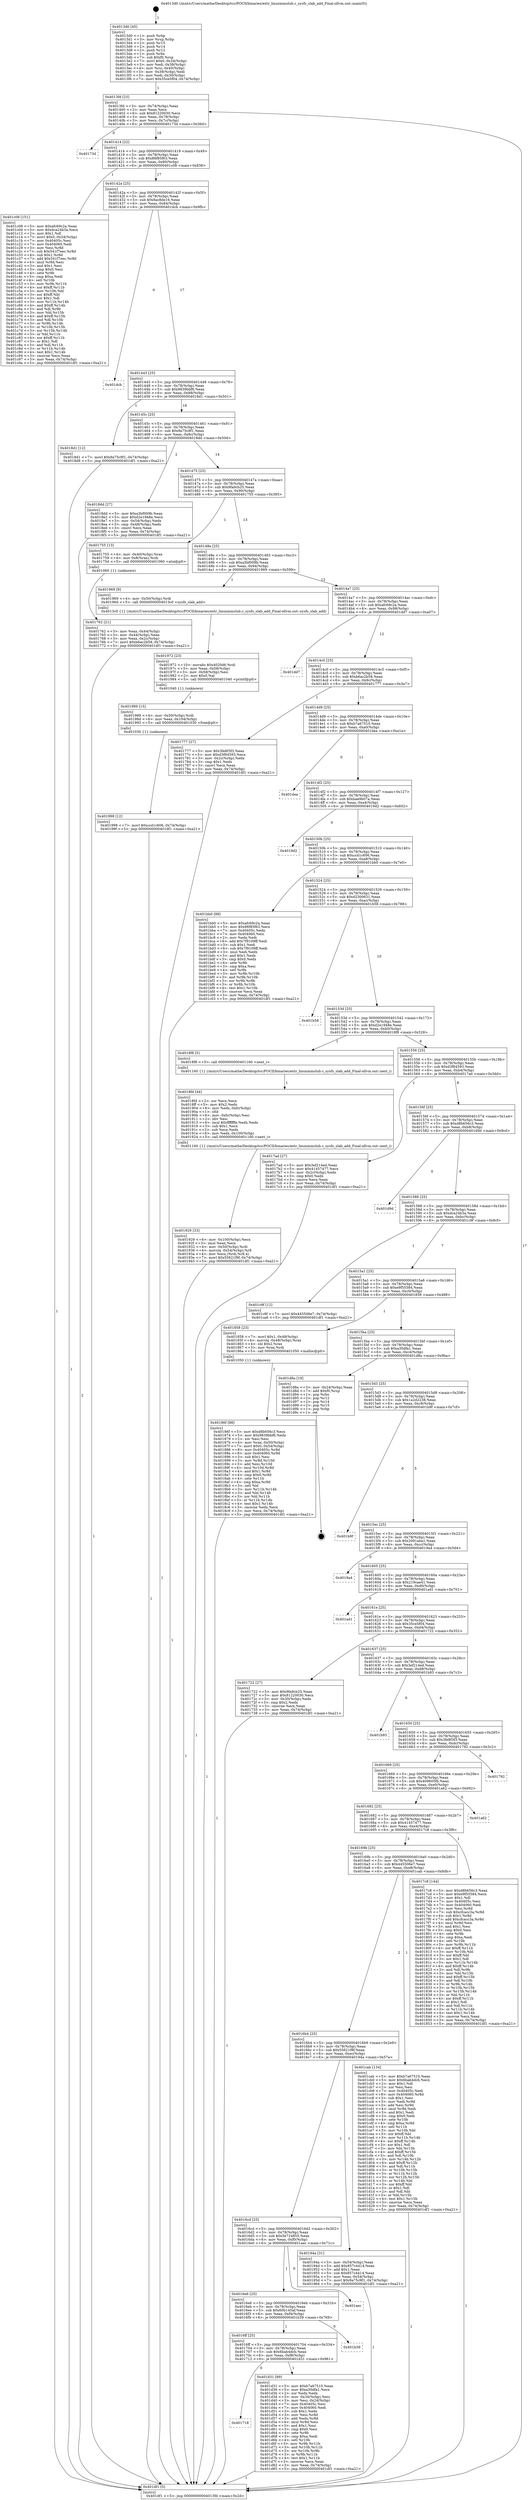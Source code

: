 digraph "0x4013d0" {
  label = "0x4013d0 (/mnt/c/Users/mathe/Desktop/tcc/POCII/binaries/extr_linuxmmslub.c_sysfs_slab_add_Final-ollvm.out::main(0))"
  labelloc = "t"
  node[shape=record]

  Entry [label="",width=0.3,height=0.3,shape=circle,fillcolor=black,style=filled]
  "0x4013fd" [label="{
     0x4013fd [23]\l
     | [instrs]\l
     &nbsp;&nbsp;0x4013fd \<+3\>: mov -0x74(%rbp),%eax\l
     &nbsp;&nbsp;0x401400 \<+2\>: mov %eax,%ecx\l
     &nbsp;&nbsp;0x401402 \<+6\>: sub $0x81220030,%ecx\l
     &nbsp;&nbsp;0x401408 \<+3\>: mov %eax,-0x78(%rbp)\l
     &nbsp;&nbsp;0x40140b \<+3\>: mov %ecx,-0x7c(%rbp)\l
     &nbsp;&nbsp;0x40140e \<+6\>: je 000000000040173d \<main+0x36d\>\l
  }"]
  "0x40173d" [label="{
     0x40173d\l
  }", style=dashed]
  "0x401414" [label="{
     0x401414 [22]\l
     | [instrs]\l
     &nbsp;&nbsp;0x401414 \<+5\>: jmp 0000000000401419 \<main+0x49\>\l
     &nbsp;&nbsp;0x401419 \<+3\>: mov -0x78(%rbp),%eax\l
     &nbsp;&nbsp;0x40141c \<+5\>: sub $0x86f85f63,%eax\l
     &nbsp;&nbsp;0x401421 \<+3\>: mov %eax,-0x80(%rbp)\l
     &nbsp;&nbsp;0x401424 \<+6\>: je 0000000000401c08 \<main+0x838\>\l
  }"]
  Exit [label="",width=0.3,height=0.3,shape=circle,fillcolor=black,style=filled,peripheries=2]
  "0x401c08" [label="{
     0x401c08 [151]\l
     | [instrs]\l
     &nbsp;&nbsp;0x401c08 \<+5\>: mov $0xafc69c2a,%eax\l
     &nbsp;&nbsp;0x401c0d \<+5\>: mov $0xdca24b3a,%ecx\l
     &nbsp;&nbsp;0x401c12 \<+2\>: mov $0x1,%dl\l
     &nbsp;&nbsp;0x401c14 \<+7\>: movl $0x0,-0x34(%rbp)\l
     &nbsp;&nbsp;0x401c1b \<+7\>: mov 0x40405c,%esi\l
     &nbsp;&nbsp;0x401c22 \<+7\>: mov 0x404060,%edi\l
     &nbsp;&nbsp;0x401c29 \<+3\>: mov %esi,%r8d\l
     &nbsp;&nbsp;0x401c2c \<+7\>: sub $0x541f7eec,%r8d\l
     &nbsp;&nbsp;0x401c33 \<+4\>: sub $0x1,%r8d\l
     &nbsp;&nbsp;0x401c37 \<+7\>: add $0x541f7eec,%r8d\l
     &nbsp;&nbsp;0x401c3e \<+4\>: imul %r8d,%esi\l
     &nbsp;&nbsp;0x401c42 \<+3\>: and $0x1,%esi\l
     &nbsp;&nbsp;0x401c45 \<+3\>: cmp $0x0,%esi\l
     &nbsp;&nbsp;0x401c48 \<+4\>: sete %r9b\l
     &nbsp;&nbsp;0x401c4c \<+3\>: cmp $0xa,%edi\l
     &nbsp;&nbsp;0x401c4f \<+4\>: setl %r10b\l
     &nbsp;&nbsp;0x401c53 \<+3\>: mov %r9b,%r11b\l
     &nbsp;&nbsp;0x401c56 \<+4\>: xor $0xff,%r11b\l
     &nbsp;&nbsp;0x401c5a \<+3\>: mov %r10b,%bl\l
     &nbsp;&nbsp;0x401c5d \<+3\>: xor $0xff,%bl\l
     &nbsp;&nbsp;0x401c60 \<+3\>: xor $0x1,%dl\l
     &nbsp;&nbsp;0x401c63 \<+3\>: mov %r11b,%r14b\l
     &nbsp;&nbsp;0x401c66 \<+4\>: and $0xff,%r14b\l
     &nbsp;&nbsp;0x401c6a \<+3\>: and %dl,%r9b\l
     &nbsp;&nbsp;0x401c6d \<+3\>: mov %bl,%r15b\l
     &nbsp;&nbsp;0x401c70 \<+4\>: and $0xff,%r15b\l
     &nbsp;&nbsp;0x401c74 \<+3\>: and %dl,%r10b\l
     &nbsp;&nbsp;0x401c77 \<+3\>: or %r9b,%r14b\l
     &nbsp;&nbsp;0x401c7a \<+3\>: or %r10b,%r15b\l
     &nbsp;&nbsp;0x401c7d \<+3\>: xor %r15b,%r14b\l
     &nbsp;&nbsp;0x401c80 \<+3\>: or %bl,%r11b\l
     &nbsp;&nbsp;0x401c83 \<+4\>: xor $0xff,%r11b\l
     &nbsp;&nbsp;0x401c87 \<+3\>: or $0x1,%dl\l
     &nbsp;&nbsp;0x401c8a \<+3\>: and %dl,%r11b\l
     &nbsp;&nbsp;0x401c8d \<+3\>: or %r11b,%r14b\l
     &nbsp;&nbsp;0x401c90 \<+4\>: test $0x1,%r14b\l
     &nbsp;&nbsp;0x401c94 \<+3\>: cmovne %ecx,%eax\l
     &nbsp;&nbsp;0x401c97 \<+3\>: mov %eax,-0x74(%rbp)\l
     &nbsp;&nbsp;0x401c9a \<+5\>: jmp 0000000000401df1 \<main+0xa21\>\l
  }"]
  "0x40142a" [label="{
     0x40142a [25]\l
     | [instrs]\l
     &nbsp;&nbsp;0x40142a \<+5\>: jmp 000000000040142f \<main+0x5f\>\l
     &nbsp;&nbsp;0x40142f \<+3\>: mov -0x78(%rbp),%eax\l
     &nbsp;&nbsp;0x401432 \<+5\>: sub $0x8ac8de16,%eax\l
     &nbsp;&nbsp;0x401437 \<+6\>: mov %eax,-0x84(%rbp)\l
     &nbsp;&nbsp;0x40143d \<+6\>: je 0000000000401dcb \<main+0x9fb\>\l
  }"]
  "0x401718" [label="{
     0x401718\l
  }", style=dashed]
  "0x401dcb" [label="{
     0x401dcb\l
  }", style=dashed]
  "0x401443" [label="{
     0x401443 [25]\l
     | [instrs]\l
     &nbsp;&nbsp;0x401443 \<+5\>: jmp 0000000000401448 \<main+0x78\>\l
     &nbsp;&nbsp;0x401448 \<+3\>: mov -0x78(%rbp),%eax\l
     &nbsp;&nbsp;0x40144b \<+5\>: sub $0x9839bbf6,%eax\l
     &nbsp;&nbsp;0x401450 \<+6\>: mov %eax,-0x88(%rbp)\l
     &nbsp;&nbsp;0x401456 \<+6\>: je 00000000004018d1 \<main+0x501\>\l
  }"]
  "0x401d31" [label="{
     0x401d31 [89]\l
     | [instrs]\l
     &nbsp;&nbsp;0x401d31 \<+5\>: mov $0xb7a67510,%eax\l
     &nbsp;&nbsp;0x401d36 \<+5\>: mov $0xa30dfa1,%ecx\l
     &nbsp;&nbsp;0x401d3b \<+2\>: xor %edx,%edx\l
     &nbsp;&nbsp;0x401d3d \<+3\>: mov -0x34(%rbp),%esi\l
     &nbsp;&nbsp;0x401d40 \<+3\>: mov %esi,-0x24(%rbp)\l
     &nbsp;&nbsp;0x401d43 \<+7\>: mov 0x40405c,%esi\l
     &nbsp;&nbsp;0x401d4a \<+7\>: mov 0x404060,%edi\l
     &nbsp;&nbsp;0x401d51 \<+3\>: sub $0x1,%edx\l
     &nbsp;&nbsp;0x401d54 \<+3\>: mov %esi,%r8d\l
     &nbsp;&nbsp;0x401d57 \<+3\>: add %edx,%r8d\l
     &nbsp;&nbsp;0x401d5a \<+4\>: imul %r8d,%esi\l
     &nbsp;&nbsp;0x401d5e \<+3\>: and $0x1,%esi\l
     &nbsp;&nbsp;0x401d61 \<+3\>: cmp $0x0,%esi\l
     &nbsp;&nbsp;0x401d64 \<+4\>: sete %r9b\l
     &nbsp;&nbsp;0x401d68 \<+3\>: cmp $0xa,%edi\l
     &nbsp;&nbsp;0x401d6b \<+4\>: setl %r10b\l
     &nbsp;&nbsp;0x401d6f \<+3\>: mov %r9b,%r11b\l
     &nbsp;&nbsp;0x401d72 \<+3\>: and %r10b,%r11b\l
     &nbsp;&nbsp;0x401d75 \<+3\>: xor %r10b,%r9b\l
     &nbsp;&nbsp;0x401d78 \<+3\>: or %r9b,%r11b\l
     &nbsp;&nbsp;0x401d7b \<+4\>: test $0x1,%r11b\l
     &nbsp;&nbsp;0x401d7f \<+3\>: cmovne %ecx,%eax\l
     &nbsp;&nbsp;0x401d82 \<+3\>: mov %eax,-0x74(%rbp)\l
     &nbsp;&nbsp;0x401d85 \<+5\>: jmp 0000000000401df1 \<main+0xa21\>\l
  }"]
  "0x4018d1" [label="{
     0x4018d1 [12]\l
     | [instrs]\l
     &nbsp;&nbsp;0x4018d1 \<+7\>: movl $0x9a75c9f1,-0x74(%rbp)\l
     &nbsp;&nbsp;0x4018d8 \<+5\>: jmp 0000000000401df1 \<main+0xa21\>\l
  }"]
  "0x40145c" [label="{
     0x40145c [25]\l
     | [instrs]\l
     &nbsp;&nbsp;0x40145c \<+5\>: jmp 0000000000401461 \<main+0x91\>\l
     &nbsp;&nbsp;0x401461 \<+3\>: mov -0x78(%rbp),%eax\l
     &nbsp;&nbsp;0x401464 \<+5\>: sub $0x9a75c9f1,%eax\l
     &nbsp;&nbsp;0x401469 \<+6\>: mov %eax,-0x8c(%rbp)\l
     &nbsp;&nbsp;0x40146f \<+6\>: je 00000000004018dd \<main+0x50d\>\l
  }"]
  "0x4016ff" [label="{
     0x4016ff [25]\l
     | [instrs]\l
     &nbsp;&nbsp;0x4016ff \<+5\>: jmp 0000000000401704 \<main+0x334\>\l
     &nbsp;&nbsp;0x401704 \<+3\>: mov -0x78(%rbp),%eax\l
     &nbsp;&nbsp;0x401707 \<+5\>: sub $0x6bab4dcb,%eax\l
     &nbsp;&nbsp;0x40170c \<+6\>: mov %eax,-0xf8(%rbp)\l
     &nbsp;&nbsp;0x401712 \<+6\>: je 0000000000401d31 \<main+0x961\>\l
  }"]
  "0x4018dd" [label="{
     0x4018dd [27]\l
     | [instrs]\l
     &nbsp;&nbsp;0x4018dd \<+5\>: mov $0xa3bf009b,%eax\l
     &nbsp;&nbsp;0x4018e2 \<+5\>: mov $0xd2e1948e,%ecx\l
     &nbsp;&nbsp;0x4018e7 \<+3\>: mov -0x54(%rbp),%edx\l
     &nbsp;&nbsp;0x4018ea \<+3\>: cmp -0x48(%rbp),%edx\l
     &nbsp;&nbsp;0x4018ed \<+3\>: cmovl %ecx,%eax\l
     &nbsp;&nbsp;0x4018f0 \<+3\>: mov %eax,-0x74(%rbp)\l
     &nbsp;&nbsp;0x4018f3 \<+5\>: jmp 0000000000401df1 \<main+0xa21\>\l
  }"]
  "0x401475" [label="{
     0x401475 [25]\l
     | [instrs]\l
     &nbsp;&nbsp;0x401475 \<+5\>: jmp 000000000040147a \<main+0xaa\>\l
     &nbsp;&nbsp;0x40147a \<+3\>: mov -0x78(%rbp),%eax\l
     &nbsp;&nbsp;0x40147d \<+5\>: sub $0x9fa9cb25,%eax\l
     &nbsp;&nbsp;0x401482 \<+6\>: mov %eax,-0x90(%rbp)\l
     &nbsp;&nbsp;0x401488 \<+6\>: je 0000000000401755 \<main+0x385\>\l
  }"]
  "0x401b39" [label="{
     0x401b39\l
  }", style=dashed]
  "0x401755" [label="{
     0x401755 [13]\l
     | [instrs]\l
     &nbsp;&nbsp;0x401755 \<+4\>: mov -0x40(%rbp),%rax\l
     &nbsp;&nbsp;0x401759 \<+4\>: mov 0x8(%rax),%rdi\l
     &nbsp;&nbsp;0x40175d \<+5\>: call 0000000000401060 \<atoi@plt\>\l
     | [calls]\l
     &nbsp;&nbsp;0x401060 \{1\} (unknown)\l
  }"]
  "0x40148e" [label="{
     0x40148e [25]\l
     | [instrs]\l
     &nbsp;&nbsp;0x40148e \<+5\>: jmp 0000000000401493 \<main+0xc3\>\l
     &nbsp;&nbsp;0x401493 \<+3\>: mov -0x78(%rbp),%eax\l
     &nbsp;&nbsp;0x401496 \<+5\>: sub $0xa3bf009b,%eax\l
     &nbsp;&nbsp;0x40149b \<+6\>: mov %eax,-0x94(%rbp)\l
     &nbsp;&nbsp;0x4014a1 \<+6\>: je 0000000000401969 \<main+0x599\>\l
  }"]
  "0x4016e6" [label="{
     0x4016e6 [25]\l
     | [instrs]\l
     &nbsp;&nbsp;0x4016e6 \<+5\>: jmp 00000000004016eb \<main+0x31b\>\l
     &nbsp;&nbsp;0x4016eb \<+3\>: mov -0x78(%rbp),%eax\l
     &nbsp;&nbsp;0x4016ee \<+5\>: sub $0x60b145af,%eax\l
     &nbsp;&nbsp;0x4016f3 \<+6\>: mov %eax,-0xf4(%rbp)\l
     &nbsp;&nbsp;0x4016f9 \<+6\>: je 0000000000401b39 \<main+0x769\>\l
  }"]
  "0x401969" [label="{
     0x401969 [9]\l
     | [instrs]\l
     &nbsp;&nbsp;0x401969 \<+4\>: mov -0x50(%rbp),%rdi\l
     &nbsp;&nbsp;0x40196d \<+5\>: call 00000000004013c0 \<sysfs_slab_add\>\l
     | [calls]\l
     &nbsp;&nbsp;0x4013c0 \{1\} (/mnt/c/Users/mathe/Desktop/tcc/POCII/binaries/extr_linuxmmslub.c_sysfs_slab_add_Final-ollvm.out::sysfs_slab_add)\l
  }"]
  "0x4014a7" [label="{
     0x4014a7 [25]\l
     | [instrs]\l
     &nbsp;&nbsp;0x4014a7 \<+5\>: jmp 00000000004014ac \<main+0xdc\>\l
     &nbsp;&nbsp;0x4014ac \<+3\>: mov -0x78(%rbp),%eax\l
     &nbsp;&nbsp;0x4014af \<+5\>: sub $0xafc69c2a,%eax\l
     &nbsp;&nbsp;0x4014b4 \<+6\>: mov %eax,-0x98(%rbp)\l
     &nbsp;&nbsp;0x4014ba \<+6\>: je 0000000000401dd7 \<main+0xa07\>\l
  }"]
  "0x401aec" [label="{
     0x401aec\l
  }", style=dashed]
  "0x401dd7" [label="{
     0x401dd7\l
  }", style=dashed]
  "0x4014c0" [label="{
     0x4014c0 [25]\l
     | [instrs]\l
     &nbsp;&nbsp;0x4014c0 \<+5\>: jmp 00000000004014c5 \<main+0xf5\>\l
     &nbsp;&nbsp;0x4014c5 \<+3\>: mov -0x78(%rbp),%eax\l
     &nbsp;&nbsp;0x4014c8 \<+5\>: sub $0xb6ac2b58,%eax\l
     &nbsp;&nbsp;0x4014cd \<+6\>: mov %eax,-0x9c(%rbp)\l
     &nbsp;&nbsp;0x4014d3 \<+6\>: je 0000000000401777 \<main+0x3a7\>\l
  }"]
  "0x401998" [label="{
     0x401998 [12]\l
     | [instrs]\l
     &nbsp;&nbsp;0x401998 \<+7\>: movl $0xccd1c606,-0x74(%rbp)\l
     &nbsp;&nbsp;0x40199f \<+5\>: jmp 0000000000401df1 \<main+0xa21\>\l
  }"]
  "0x401777" [label="{
     0x401777 [27]\l
     | [instrs]\l
     &nbsp;&nbsp;0x401777 \<+5\>: mov $0x3fe8f3f3,%eax\l
     &nbsp;&nbsp;0x40177c \<+5\>: mov $0xd3f84593,%ecx\l
     &nbsp;&nbsp;0x401781 \<+3\>: mov -0x2c(%rbp),%edx\l
     &nbsp;&nbsp;0x401784 \<+3\>: cmp $0x1,%edx\l
     &nbsp;&nbsp;0x401787 \<+3\>: cmovl %ecx,%eax\l
     &nbsp;&nbsp;0x40178a \<+3\>: mov %eax,-0x74(%rbp)\l
     &nbsp;&nbsp;0x40178d \<+5\>: jmp 0000000000401df1 \<main+0xa21\>\l
  }"]
  "0x4014d9" [label="{
     0x4014d9 [25]\l
     | [instrs]\l
     &nbsp;&nbsp;0x4014d9 \<+5\>: jmp 00000000004014de \<main+0x10e\>\l
     &nbsp;&nbsp;0x4014de \<+3\>: mov -0x78(%rbp),%eax\l
     &nbsp;&nbsp;0x4014e1 \<+5\>: sub $0xb7a67510,%eax\l
     &nbsp;&nbsp;0x4014e6 \<+6\>: mov %eax,-0xa0(%rbp)\l
     &nbsp;&nbsp;0x4014ec \<+6\>: je 0000000000401dea \<main+0xa1a\>\l
  }"]
  "0x401989" [label="{
     0x401989 [15]\l
     | [instrs]\l
     &nbsp;&nbsp;0x401989 \<+4\>: mov -0x50(%rbp),%rdi\l
     &nbsp;&nbsp;0x40198d \<+6\>: mov %eax,-0x104(%rbp)\l
     &nbsp;&nbsp;0x401993 \<+5\>: call 0000000000401030 \<free@plt\>\l
     | [calls]\l
     &nbsp;&nbsp;0x401030 \{1\} (unknown)\l
  }"]
  "0x401dea" [label="{
     0x401dea\l
  }", style=dashed]
  "0x4014f2" [label="{
     0x4014f2 [25]\l
     | [instrs]\l
     &nbsp;&nbsp;0x4014f2 \<+5\>: jmp 00000000004014f7 \<main+0x127\>\l
     &nbsp;&nbsp;0x4014f7 \<+3\>: mov -0x78(%rbp),%eax\l
     &nbsp;&nbsp;0x4014fa \<+5\>: sub $0xbae9b07a,%eax\l
     &nbsp;&nbsp;0x4014ff \<+6\>: mov %eax,-0xa4(%rbp)\l
     &nbsp;&nbsp;0x401505 \<+6\>: je 00000000004019d2 \<main+0x602\>\l
  }"]
  "0x401972" [label="{
     0x401972 [23]\l
     | [instrs]\l
     &nbsp;&nbsp;0x401972 \<+10\>: movabs $0x4020d6,%rdi\l
     &nbsp;&nbsp;0x40197c \<+3\>: mov %eax,-0x58(%rbp)\l
     &nbsp;&nbsp;0x40197f \<+3\>: mov -0x58(%rbp),%esi\l
     &nbsp;&nbsp;0x401982 \<+2\>: mov $0x0,%al\l
     &nbsp;&nbsp;0x401984 \<+5\>: call 0000000000401040 \<printf@plt\>\l
     | [calls]\l
     &nbsp;&nbsp;0x401040 \{1\} (unknown)\l
  }"]
  "0x4019d2" [label="{
     0x4019d2\l
  }", style=dashed]
  "0x40150b" [label="{
     0x40150b [25]\l
     | [instrs]\l
     &nbsp;&nbsp;0x40150b \<+5\>: jmp 0000000000401510 \<main+0x140\>\l
     &nbsp;&nbsp;0x401510 \<+3\>: mov -0x78(%rbp),%eax\l
     &nbsp;&nbsp;0x401513 \<+5\>: sub $0xccd1c606,%eax\l
     &nbsp;&nbsp;0x401518 \<+6\>: mov %eax,-0xa8(%rbp)\l
     &nbsp;&nbsp;0x40151e \<+6\>: je 0000000000401bb0 \<main+0x7e0\>\l
  }"]
  "0x4016cd" [label="{
     0x4016cd [25]\l
     | [instrs]\l
     &nbsp;&nbsp;0x4016cd \<+5\>: jmp 00000000004016d2 \<main+0x302\>\l
     &nbsp;&nbsp;0x4016d2 \<+3\>: mov -0x78(%rbp),%eax\l
     &nbsp;&nbsp;0x4016d5 \<+5\>: sub $0x5e724855,%eax\l
     &nbsp;&nbsp;0x4016da \<+6\>: mov %eax,-0xf0(%rbp)\l
     &nbsp;&nbsp;0x4016e0 \<+6\>: je 0000000000401aec \<main+0x71c\>\l
  }"]
  "0x401bb0" [label="{
     0x401bb0 [88]\l
     | [instrs]\l
     &nbsp;&nbsp;0x401bb0 \<+5\>: mov $0xafc69c2a,%eax\l
     &nbsp;&nbsp;0x401bb5 \<+5\>: mov $0x86f85f63,%ecx\l
     &nbsp;&nbsp;0x401bba \<+7\>: mov 0x40405c,%edx\l
     &nbsp;&nbsp;0x401bc1 \<+7\>: mov 0x404060,%esi\l
     &nbsp;&nbsp;0x401bc8 \<+2\>: mov %edx,%edi\l
     &nbsp;&nbsp;0x401bca \<+6\>: add $0x7f9109ff,%edi\l
     &nbsp;&nbsp;0x401bd0 \<+3\>: sub $0x1,%edi\l
     &nbsp;&nbsp;0x401bd3 \<+6\>: sub $0x7f9109ff,%edi\l
     &nbsp;&nbsp;0x401bd9 \<+3\>: imul %edi,%edx\l
     &nbsp;&nbsp;0x401bdc \<+3\>: and $0x1,%edx\l
     &nbsp;&nbsp;0x401bdf \<+3\>: cmp $0x0,%edx\l
     &nbsp;&nbsp;0x401be2 \<+4\>: sete %r8b\l
     &nbsp;&nbsp;0x401be6 \<+3\>: cmp $0xa,%esi\l
     &nbsp;&nbsp;0x401be9 \<+4\>: setl %r9b\l
     &nbsp;&nbsp;0x401bed \<+3\>: mov %r8b,%r10b\l
     &nbsp;&nbsp;0x401bf0 \<+3\>: and %r9b,%r10b\l
     &nbsp;&nbsp;0x401bf3 \<+3\>: xor %r9b,%r8b\l
     &nbsp;&nbsp;0x401bf6 \<+3\>: or %r8b,%r10b\l
     &nbsp;&nbsp;0x401bf9 \<+4\>: test $0x1,%r10b\l
     &nbsp;&nbsp;0x401bfd \<+3\>: cmovne %ecx,%eax\l
     &nbsp;&nbsp;0x401c00 \<+3\>: mov %eax,-0x74(%rbp)\l
     &nbsp;&nbsp;0x401c03 \<+5\>: jmp 0000000000401df1 \<main+0xa21\>\l
  }"]
  "0x401524" [label="{
     0x401524 [25]\l
     | [instrs]\l
     &nbsp;&nbsp;0x401524 \<+5\>: jmp 0000000000401529 \<main+0x159\>\l
     &nbsp;&nbsp;0x401529 \<+3\>: mov -0x78(%rbp),%eax\l
     &nbsp;&nbsp;0x40152c \<+5\>: sub $0xd2300631,%eax\l
     &nbsp;&nbsp;0x401531 \<+6\>: mov %eax,-0xac(%rbp)\l
     &nbsp;&nbsp;0x401537 \<+6\>: je 0000000000401b58 \<main+0x788\>\l
  }"]
  "0x40194a" [label="{
     0x40194a [31]\l
     | [instrs]\l
     &nbsp;&nbsp;0x40194a \<+3\>: mov -0x54(%rbp),%eax\l
     &nbsp;&nbsp;0x40194d \<+5\>: add $0x857c4414,%eax\l
     &nbsp;&nbsp;0x401952 \<+3\>: add $0x1,%eax\l
     &nbsp;&nbsp;0x401955 \<+5\>: sub $0x857c4414,%eax\l
     &nbsp;&nbsp;0x40195a \<+3\>: mov %eax,-0x54(%rbp)\l
     &nbsp;&nbsp;0x40195d \<+7\>: movl $0x9a75c9f1,-0x74(%rbp)\l
     &nbsp;&nbsp;0x401964 \<+5\>: jmp 0000000000401df1 \<main+0xa21\>\l
  }"]
  "0x401b58" [label="{
     0x401b58\l
  }", style=dashed]
  "0x40153d" [label="{
     0x40153d [25]\l
     | [instrs]\l
     &nbsp;&nbsp;0x40153d \<+5\>: jmp 0000000000401542 \<main+0x172\>\l
     &nbsp;&nbsp;0x401542 \<+3\>: mov -0x78(%rbp),%eax\l
     &nbsp;&nbsp;0x401545 \<+5\>: sub $0xd2e1948e,%eax\l
     &nbsp;&nbsp;0x40154a \<+6\>: mov %eax,-0xb0(%rbp)\l
     &nbsp;&nbsp;0x401550 \<+6\>: je 00000000004018f8 \<main+0x528\>\l
  }"]
  "0x4016b4" [label="{
     0x4016b4 [25]\l
     | [instrs]\l
     &nbsp;&nbsp;0x4016b4 \<+5\>: jmp 00000000004016b9 \<main+0x2e9\>\l
     &nbsp;&nbsp;0x4016b9 \<+3\>: mov -0x78(%rbp),%eax\l
     &nbsp;&nbsp;0x4016bc \<+5\>: sub $0x55621f9f,%eax\l
     &nbsp;&nbsp;0x4016c1 \<+6\>: mov %eax,-0xec(%rbp)\l
     &nbsp;&nbsp;0x4016c7 \<+6\>: je 000000000040194a \<main+0x57a\>\l
  }"]
  "0x4018f8" [label="{
     0x4018f8 [5]\l
     | [instrs]\l
     &nbsp;&nbsp;0x4018f8 \<+5\>: call 0000000000401160 \<next_i\>\l
     | [calls]\l
     &nbsp;&nbsp;0x401160 \{1\} (/mnt/c/Users/mathe/Desktop/tcc/POCII/binaries/extr_linuxmmslub.c_sysfs_slab_add_Final-ollvm.out::next_i)\l
  }"]
  "0x401556" [label="{
     0x401556 [25]\l
     | [instrs]\l
     &nbsp;&nbsp;0x401556 \<+5\>: jmp 000000000040155b \<main+0x18b\>\l
     &nbsp;&nbsp;0x40155b \<+3\>: mov -0x78(%rbp),%eax\l
     &nbsp;&nbsp;0x40155e \<+5\>: sub $0xd3f84593,%eax\l
     &nbsp;&nbsp;0x401563 \<+6\>: mov %eax,-0xb4(%rbp)\l
     &nbsp;&nbsp;0x401569 \<+6\>: je 00000000004017ad \<main+0x3dd\>\l
  }"]
  "0x401cab" [label="{
     0x401cab [134]\l
     | [instrs]\l
     &nbsp;&nbsp;0x401cab \<+5\>: mov $0xb7a67510,%eax\l
     &nbsp;&nbsp;0x401cb0 \<+5\>: mov $0x6bab4dcb,%ecx\l
     &nbsp;&nbsp;0x401cb5 \<+2\>: mov $0x1,%dl\l
     &nbsp;&nbsp;0x401cb7 \<+2\>: xor %esi,%esi\l
     &nbsp;&nbsp;0x401cb9 \<+7\>: mov 0x40405c,%edi\l
     &nbsp;&nbsp;0x401cc0 \<+8\>: mov 0x404060,%r8d\l
     &nbsp;&nbsp;0x401cc8 \<+3\>: sub $0x1,%esi\l
     &nbsp;&nbsp;0x401ccb \<+3\>: mov %edi,%r9d\l
     &nbsp;&nbsp;0x401cce \<+3\>: add %esi,%r9d\l
     &nbsp;&nbsp;0x401cd1 \<+4\>: imul %r9d,%edi\l
     &nbsp;&nbsp;0x401cd5 \<+3\>: and $0x1,%edi\l
     &nbsp;&nbsp;0x401cd8 \<+3\>: cmp $0x0,%edi\l
     &nbsp;&nbsp;0x401cdb \<+4\>: sete %r10b\l
     &nbsp;&nbsp;0x401cdf \<+4\>: cmp $0xa,%r8d\l
     &nbsp;&nbsp;0x401ce3 \<+4\>: setl %r11b\l
     &nbsp;&nbsp;0x401ce7 \<+3\>: mov %r10b,%bl\l
     &nbsp;&nbsp;0x401cea \<+3\>: xor $0xff,%bl\l
     &nbsp;&nbsp;0x401ced \<+3\>: mov %r11b,%r14b\l
     &nbsp;&nbsp;0x401cf0 \<+4\>: xor $0xff,%r14b\l
     &nbsp;&nbsp;0x401cf4 \<+3\>: xor $0x1,%dl\l
     &nbsp;&nbsp;0x401cf7 \<+3\>: mov %bl,%r15b\l
     &nbsp;&nbsp;0x401cfa \<+4\>: and $0xff,%r15b\l
     &nbsp;&nbsp;0x401cfe \<+3\>: and %dl,%r10b\l
     &nbsp;&nbsp;0x401d01 \<+3\>: mov %r14b,%r12b\l
     &nbsp;&nbsp;0x401d04 \<+4\>: and $0xff,%r12b\l
     &nbsp;&nbsp;0x401d08 \<+3\>: and %dl,%r11b\l
     &nbsp;&nbsp;0x401d0b \<+3\>: or %r10b,%r15b\l
     &nbsp;&nbsp;0x401d0e \<+3\>: or %r11b,%r12b\l
     &nbsp;&nbsp;0x401d11 \<+3\>: xor %r12b,%r15b\l
     &nbsp;&nbsp;0x401d14 \<+3\>: or %r14b,%bl\l
     &nbsp;&nbsp;0x401d17 \<+3\>: xor $0xff,%bl\l
     &nbsp;&nbsp;0x401d1a \<+3\>: or $0x1,%dl\l
     &nbsp;&nbsp;0x401d1d \<+2\>: and %dl,%bl\l
     &nbsp;&nbsp;0x401d1f \<+3\>: or %bl,%r15b\l
     &nbsp;&nbsp;0x401d22 \<+4\>: test $0x1,%r15b\l
     &nbsp;&nbsp;0x401d26 \<+3\>: cmovne %ecx,%eax\l
     &nbsp;&nbsp;0x401d29 \<+3\>: mov %eax,-0x74(%rbp)\l
     &nbsp;&nbsp;0x401d2c \<+5\>: jmp 0000000000401df1 \<main+0xa21\>\l
  }"]
  "0x4017ad" [label="{
     0x4017ad [27]\l
     | [instrs]\l
     &nbsp;&nbsp;0x4017ad \<+5\>: mov $0x3ef214ed,%eax\l
     &nbsp;&nbsp;0x4017b2 \<+5\>: mov $0x41457477,%ecx\l
     &nbsp;&nbsp;0x4017b7 \<+3\>: mov -0x2c(%rbp),%edx\l
     &nbsp;&nbsp;0x4017ba \<+3\>: cmp $0x0,%edx\l
     &nbsp;&nbsp;0x4017bd \<+3\>: cmove %ecx,%eax\l
     &nbsp;&nbsp;0x4017c0 \<+3\>: mov %eax,-0x74(%rbp)\l
     &nbsp;&nbsp;0x4017c3 \<+5\>: jmp 0000000000401df1 \<main+0xa21\>\l
  }"]
  "0x40156f" [label="{
     0x40156f [25]\l
     | [instrs]\l
     &nbsp;&nbsp;0x40156f \<+5\>: jmp 0000000000401574 \<main+0x1a4\>\l
     &nbsp;&nbsp;0x401574 \<+3\>: mov -0x78(%rbp),%eax\l
     &nbsp;&nbsp;0x401577 \<+5\>: sub $0xd8b656c3,%eax\l
     &nbsp;&nbsp;0x40157c \<+6\>: mov %eax,-0xb8(%rbp)\l
     &nbsp;&nbsp;0x401582 \<+6\>: je 0000000000401d9d \<main+0x9cd\>\l
  }"]
  "0x401929" [label="{
     0x401929 [33]\l
     | [instrs]\l
     &nbsp;&nbsp;0x401929 \<+6\>: mov -0x100(%rbp),%ecx\l
     &nbsp;&nbsp;0x40192f \<+3\>: imul %eax,%ecx\l
     &nbsp;&nbsp;0x401932 \<+4\>: mov -0x50(%rbp),%rdi\l
     &nbsp;&nbsp;0x401936 \<+4\>: movslq -0x54(%rbp),%r8\l
     &nbsp;&nbsp;0x40193a \<+4\>: mov %ecx,(%rdi,%r8,4)\l
     &nbsp;&nbsp;0x40193e \<+7\>: movl $0x55621f9f,-0x74(%rbp)\l
     &nbsp;&nbsp;0x401945 \<+5\>: jmp 0000000000401df1 \<main+0xa21\>\l
  }"]
  "0x401d9d" [label="{
     0x401d9d\l
  }", style=dashed]
  "0x401588" [label="{
     0x401588 [25]\l
     | [instrs]\l
     &nbsp;&nbsp;0x401588 \<+5\>: jmp 000000000040158d \<main+0x1bd\>\l
     &nbsp;&nbsp;0x40158d \<+3\>: mov -0x78(%rbp),%eax\l
     &nbsp;&nbsp;0x401590 \<+5\>: sub $0xdca24b3a,%eax\l
     &nbsp;&nbsp;0x401595 \<+6\>: mov %eax,-0xbc(%rbp)\l
     &nbsp;&nbsp;0x40159b \<+6\>: je 0000000000401c9f \<main+0x8cf\>\l
  }"]
  "0x4018fd" [label="{
     0x4018fd [44]\l
     | [instrs]\l
     &nbsp;&nbsp;0x4018fd \<+2\>: xor %ecx,%ecx\l
     &nbsp;&nbsp;0x4018ff \<+5\>: mov $0x2,%edx\l
     &nbsp;&nbsp;0x401904 \<+6\>: mov %edx,-0xfc(%rbp)\l
     &nbsp;&nbsp;0x40190a \<+1\>: cltd\l
     &nbsp;&nbsp;0x40190b \<+6\>: mov -0xfc(%rbp),%esi\l
     &nbsp;&nbsp;0x401911 \<+2\>: idiv %esi\l
     &nbsp;&nbsp;0x401913 \<+6\>: imul $0xfffffffe,%edx,%edx\l
     &nbsp;&nbsp;0x401919 \<+3\>: sub $0x1,%ecx\l
     &nbsp;&nbsp;0x40191c \<+2\>: sub %ecx,%edx\l
     &nbsp;&nbsp;0x40191e \<+6\>: mov %edx,-0x100(%rbp)\l
     &nbsp;&nbsp;0x401924 \<+5\>: call 0000000000401160 \<next_i\>\l
     | [calls]\l
     &nbsp;&nbsp;0x401160 \{1\} (/mnt/c/Users/mathe/Desktop/tcc/POCII/binaries/extr_linuxmmslub.c_sysfs_slab_add_Final-ollvm.out::next_i)\l
  }"]
  "0x401c9f" [label="{
     0x401c9f [12]\l
     | [instrs]\l
     &nbsp;&nbsp;0x401c9f \<+7\>: movl $0x445506e7,-0x74(%rbp)\l
     &nbsp;&nbsp;0x401ca6 \<+5\>: jmp 0000000000401df1 \<main+0xa21\>\l
  }"]
  "0x4015a1" [label="{
     0x4015a1 [25]\l
     | [instrs]\l
     &nbsp;&nbsp;0x4015a1 \<+5\>: jmp 00000000004015a6 \<main+0x1d6\>\l
     &nbsp;&nbsp;0x4015a6 \<+3\>: mov -0x78(%rbp),%eax\l
     &nbsp;&nbsp;0x4015a9 \<+5\>: sub $0xe9f55584,%eax\l
     &nbsp;&nbsp;0x4015ae \<+6\>: mov %eax,-0xc0(%rbp)\l
     &nbsp;&nbsp;0x4015b4 \<+6\>: je 0000000000401858 \<main+0x488\>\l
  }"]
  "0x40186f" [label="{
     0x40186f [98]\l
     | [instrs]\l
     &nbsp;&nbsp;0x40186f \<+5\>: mov $0xd8b656c3,%ecx\l
     &nbsp;&nbsp;0x401874 \<+5\>: mov $0x9839bbf6,%edx\l
     &nbsp;&nbsp;0x401879 \<+2\>: xor %esi,%esi\l
     &nbsp;&nbsp;0x40187b \<+4\>: mov %rax,-0x50(%rbp)\l
     &nbsp;&nbsp;0x40187f \<+7\>: movl $0x0,-0x54(%rbp)\l
     &nbsp;&nbsp;0x401886 \<+8\>: mov 0x40405c,%r8d\l
     &nbsp;&nbsp;0x40188e \<+8\>: mov 0x404060,%r9d\l
     &nbsp;&nbsp;0x401896 \<+3\>: sub $0x1,%esi\l
     &nbsp;&nbsp;0x401899 \<+3\>: mov %r8d,%r10d\l
     &nbsp;&nbsp;0x40189c \<+3\>: add %esi,%r10d\l
     &nbsp;&nbsp;0x40189f \<+4\>: imul %r10d,%r8d\l
     &nbsp;&nbsp;0x4018a3 \<+4\>: and $0x1,%r8d\l
     &nbsp;&nbsp;0x4018a7 \<+4\>: cmp $0x0,%r8d\l
     &nbsp;&nbsp;0x4018ab \<+4\>: sete %r11b\l
     &nbsp;&nbsp;0x4018af \<+4\>: cmp $0xa,%r9d\l
     &nbsp;&nbsp;0x4018b3 \<+3\>: setl %bl\l
     &nbsp;&nbsp;0x4018b6 \<+3\>: mov %r11b,%r14b\l
     &nbsp;&nbsp;0x4018b9 \<+3\>: and %bl,%r14b\l
     &nbsp;&nbsp;0x4018bc \<+3\>: xor %bl,%r11b\l
     &nbsp;&nbsp;0x4018bf \<+3\>: or %r11b,%r14b\l
     &nbsp;&nbsp;0x4018c2 \<+4\>: test $0x1,%r14b\l
     &nbsp;&nbsp;0x4018c6 \<+3\>: cmovne %edx,%ecx\l
     &nbsp;&nbsp;0x4018c9 \<+3\>: mov %ecx,-0x74(%rbp)\l
     &nbsp;&nbsp;0x4018cc \<+5\>: jmp 0000000000401df1 \<main+0xa21\>\l
  }"]
  "0x401858" [label="{
     0x401858 [23]\l
     | [instrs]\l
     &nbsp;&nbsp;0x401858 \<+7\>: movl $0x1,-0x48(%rbp)\l
     &nbsp;&nbsp;0x40185f \<+4\>: movslq -0x48(%rbp),%rax\l
     &nbsp;&nbsp;0x401863 \<+4\>: shl $0x2,%rax\l
     &nbsp;&nbsp;0x401867 \<+3\>: mov %rax,%rdi\l
     &nbsp;&nbsp;0x40186a \<+5\>: call 0000000000401050 \<malloc@plt\>\l
     | [calls]\l
     &nbsp;&nbsp;0x401050 \{1\} (unknown)\l
  }"]
  "0x4015ba" [label="{
     0x4015ba [25]\l
     | [instrs]\l
     &nbsp;&nbsp;0x4015ba \<+5\>: jmp 00000000004015bf \<main+0x1ef\>\l
     &nbsp;&nbsp;0x4015bf \<+3\>: mov -0x78(%rbp),%eax\l
     &nbsp;&nbsp;0x4015c2 \<+5\>: sub $0xa30dfa1,%eax\l
     &nbsp;&nbsp;0x4015c7 \<+6\>: mov %eax,-0xc4(%rbp)\l
     &nbsp;&nbsp;0x4015cd \<+6\>: je 0000000000401d8a \<main+0x9ba\>\l
  }"]
  "0x40169b" [label="{
     0x40169b [25]\l
     | [instrs]\l
     &nbsp;&nbsp;0x40169b \<+5\>: jmp 00000000004016a0 \<main+0x2d0\>\l
     &nbsp;&nbsp;0x4016a0 \<+3\>: mov -0x78(%rbp),%eax\l
     &nbsp;&nbsp;0x4016a3 \<+5\>: sub $0x445506e7,%eax\l
     &nbsp;&nbsp;0x4016a8 \<+6\>: mov %eax,-0xe8(%rbp)\l
     &nbsp;&nbsp;0x4016ae \<+6\>: je 0000000000401cab \<main+0x8db\>\l
  }"]
  "0x401d8a" [label="{
     0x401d8a [19]\l
     | [instrs]\l
     &nbsp;&nbsp;0x401d8a \<+3\>: mov -0x24(%rbp),%eax\l
     &nbsp;&nbsp;0x401d8d \<+7\>: add $0xf0,%rsp\l
     &nbsp;&nbsp;0x401d94 \<+1\>: pop %rbx\l
     &nbsp;&nbsp;0x401d95 \<+2\>: pop %r12\l
     &nbsp;&nbsp;0x401d97 \<+2\>: pop %r14\l
     &nbsp;&nbsp;0x401d99 \<+2\>: pop %r15\l
     &nbsp;&nbsp;0x401d9b \<+1\>: pop %rbp\l
     &nbsp;&nbsp;0x401d9c \<+1\>: ret\l
  }"]
  "0x4015d3" [label="{
     0x4015d3 [25]\l
     | [instrs]\l
     &nbsp;&nbsp;0x4015d3 \<+5\>: jmp 00000000004015d8 \<main+0x208\>\l
     &nbsp;&nbsp;0x4015d8 \<+3\>: mov -0x78(%rbp),%eax\l
     &nbsp;&nbsp;0x4015db \<+5\>: sub $0x1a2d2238,%eax\l
     &nbsp;&nbsp;0x4015e0 \<+6\>: mov %eax,-0xc8(%rbp)\l
     &nbsp;&nbsp;0x4015e6 \<+6\>: je 0000000000401b9f \<main+0x7cf\>\l
  }"]
  "0x4017c8" [label="{
     0x4017c8 [144]\l
     | [instrs]\l
     &nbsp;&nbsp;0x4017c8 \<+5\>: mov $0xd8b656c3,%eax\l
     &nbsp;&nbsp;0x4017cd \<+5\>: mov $0xe9f55584,%ecx\l
     &nbsp;&nbsp;0x4017d2 \<+2\>: mov $0x1,%dl\l
     &nbsp;&nbsp;0x4017d4 \<+7\>: mov 0x40405c,%esi\l
     &nbsp;&nbsp;0x4017db \<+7\>: mov 0x404060,%edi\l
     &nbsp;&nbsp;0x4017e2 \<+3\>: mov %esi,%r8d\l
     &nbsp;&nbsp;0x4017e5 \<+7\>: sub $0xcfcacc3a,%r8d\l
     &nbsp;&nbsp;0x4017ec \<+4\>: sub $0x1,%r8d\l
     &nbsp;&nbsp;0x4017f0 \<+7\>: add $0xcfcacc3a,%r8d\l
     &nbsp;&nbsp;0x4017f7 \<+4\>: imul %r8d,%esi\l
     &nbsp;&nbsp;0x4017fb \<+3\>: and $0x1,%esi\l
     &nbsp;&nbsp;0x4017fe \<+3\>: cmp $0x0,%esi\l
     &nbsp;&nbsp;0x401801 \<+4\>: sete %r9b\l
     &nbsp;&nbsp;0x401805 \<+3\>: cmp $0xa,%edi\l
     &nbsp;&nbsp;0x401808 \<+4\>: setl %r10b\l
     &nbsp;&nbsp;0x40180c \<+3\>: mov %r9b,%r11b\l
     &nbsp;&nbsp;0x40180f \<+4\>: xor $0xff,%r11b\l
     &nbsp;&nbsp;0x401813 \<+3\>: mov %r10b,%bl\l
     &nbsp;&nbsp;0x401816 \<+3\>: xor $0xff,%bl\l
     &nbsp;&nbsp;0x401819 \<+3\>: xor $0x1,%dl\l
     &nbsp;&nbsp;0x40181c \<+3\>: mov %r11b,%r14b\l
     &nbsp;&nbsp;0x40181f \<+4\>: and $0xff,%r14b\l
     &nbsp;&nbsp;0x401823 \<+3\>: and %dl,%r9b\l
     &nbsp;&nbsp;0x401826 \<+3\>: mov %bl,%r15b\l
     &nbsp;&nbsp;0x401829 \<+4\>: and $0xff,%r15b\l
     &nbsp;&nbsp;0x40182d \<+3\>: and %dl,%r10b\l
     &nbsp;&nbsp;0x401830 \<+3\>: or %r9b,%r14b\l
     &nbsp;&nbsp;0x401833 \<+3\>: or %r10b,%r15b\l
     &nbsp;&nbsp;0x401836 \<+3\>: xor %r15b,%r14b\l
     &nbsp;&nbsp;0x401839 \<+3\>: or %bl,%r11b\l
     &nbsp;&nbsp;0x40183c \<+4\>: xor $0xff,%r11b\l
     &nbsp;&nbsp;0x401840 \<+3\>: or $0x1,%dl\l
     &nbsp;&nbsp;0x401843 \<+3\>: and %dl,%r11b\l
     &nbsp;&nbsp;0x401846 \<+3\>: or %r11b,%r14b\l
     &nbsp;&nbsp;0x401849 \<+4\>: test $0x1,%r14b\l
     &nbsp;&nbsp;0x40184d \<+3\>: cmovne %ecx,%eax\l
     &nbsp;&nbsp;0x401850 \<+3\>: mov %eax,-0x74(%rbp)\l
     &nbsp;&nbsp;0x401853 \<+5\>: jmp 0000000000401df1 \<main+0xa21\>\l
  }"]
  "0x401b9f" [label="{
     0x401b9f\l
  }", style=dashed]
  "0x4015ec" [label="{
     0x4015ec [25]\l
     | [instrs]\l
     &nbsp;&nbsp;0x4015ec \<+5\>: jmp 00000000004015f1 \<main+0x221\>\l
     &nbsp;&nbsp;0x4015f1 \<+3\>: mov -0x78(%rbp),%eax\l
     &nbsp;&nbsp;0x4015f4 \<+5\>: sub $0x2091aba1,%eax\l
     &nbsp;&nbsp;0x4015f9 \<+6\>: mov %eax,-0xcc(%rbp)\l
     &nbsp;&nbsp;0x4015ff \<+6\>: je 00000000004019a4 \<main+0x5d4\>\l
  }"]
  "0x401682" [label="{
     0x401682 [25]\l
     | [instrs]\l
     &nbsp;&nbsp;0x401682 \<+5\>: jmp 0000000000401687 \<main+0x2b7\>\l
     &nbsp;&nbsp;0x401687 \<+3\>: mov -0x78(%rbp),%eax\l
     &nbsp;&nbsp;0x40168a \<+5\>: sub $0x41457477,%eax\l
     &nbsp;&nbsp;0x40168f \<+6\>: mov %eax,-0xe4(%rbp)\l
     &nbsp;&nbsp;0x401695 \<+6\>: je 00000000004017c8 \<main+0x3f8\>\l
  }"]
  "0x4019a4" [label="{
     0x4019a4\l
  }", style=dashed]
  "0x401605" [label="{
     0x401605 [25]\l
     | [instrs]\l
     &nbsp;&nbsp;0x401605 \<+5\>: jmp 000000000040160a \<main+0x23a\>\l
     &nbsp;&nbsp;0x40160a \<+3\>: mov -0x78(%rbp),%eax\l
     &nbsp;&nbsp;0x40160d \<+5\>: sub $0x219cae41,%eax\l
     &nbsp;&nbsp;0x401612 \<+6\>: mov %eax,-0xd0(%rbp)\l
     &nbsp;&nbsp;0x401618 \<+6\>: je 0000000000401ad1 \<main+0x701\>\l
  }"]
  "0x401a62" [label="{
     0x401a62\l
  }", style=dashed]
  "0x401ad1" [label="{
     0x401ad1\l
  }", style=dashed]
  "0x40161e" [label="{
     0x40161e [25]\l
     | [instrs]\l
     &nbsp;&nbsp;0x40161e \<+5\>: jmp 0000000000401623 \<main+0x253\>\l
     &nbsp;&nbsp;0x401623 \<+3\>: mov -0x78(%rbp),%eax\l
     &nbsp;&nbsp;0x401626 \<+5\>: sub $0x35ce5f04,%eax\l
     &nbsp;&nbsp;0x40162b \<+6\>: mov %eax,-0xd4(%rbp)\l
     &nbsp;&nbsp;0x401631 \<+6\>: je 0000000000401722 \<main+0x352\>\l
  }"]
  "0x401669" [label="{
     0x401669 [25]\l
     | [instrs]\l
     &nbsp;&nbsp;0x401669 \<+5\>: jmp 000000000040166e \<main+0x29e\>\l
     &nbsp;&nbsp;0x40166e \<+3\>: mov -0x78(%rbp),%eax\l
     &nbsp;&nbsp;0x401671 \<+5\>: sub $0x409605fb,%eax\l
     &nbsp;&nbsp;0x401676 \<+6\>: mov %eax,-0xe0(%rbp)\l
     &nbsp;&nbsp;0x40167c \<+6\>: je 0000000000401a62 \<main+0x692\>\l
  }"]
  "0x401722" [label="{
     0x401722 [27]\l
     | [instrs]\l
     &nbsp;&nbsp;0x401722 \<+5\>: mov $0x9fa9cb25,%eax\l
     &nbsp;&nbsp;0x401727 \<+5\>: mov $0x81220030,%ecx\l
     &nbsp;&nbsp;0x40172c \<+3\>: mov -0x30(%rbp),%edx\l
     &nbsp;&nbsp;0x40172f \<+3\>: cmp $0x2,%edx\l
     &nbsp;&nbsp;0x401732 \<+3\>: cmovne %ecx,%eax\l
     &nbsp;&nbsp;0x401735 \<+3\>: mov %eax,-0x74(%rbp)\l
     &nbsp;&nbsp;0x401738 \<+5\>: jmp 0000000000401df1 \<main+0xa21\>\l
  }"]
  "0x401637" [label="{
     0x401637 [25]\l
     | [instrs]\l
     &nbsp;&nbsp;0x401637 \<+5\>: jmp 000000000040163c \<main+0x26c\>\l
     &nbsp;&nbsp;0x40163c \<+3\>: mov -0x78(%rbp),%eax\l
     &nbsp;&nbsp;0x40163f \<+5\>: sub $0x3ef214ed,%eax\l
     &nbsp;&nbsp;0x401644 \<+6\>: mov %eax,-0xd8(%rbp)\l
     &nbsp;&nbsp;0x40164a \<+6\>: je 0000000000401b93 \<main+0x7c3\>\l
  }"]
  "0x401df1" [label="{
     0x401df1 [5]\l
     | [instrs]\l
     &nbsp;&nbsp;0x401df1 \<+5\>: jmp 00000000004013fd \<main+0x2d\>\l
  }"]
  "0x4013d0" [label="{
     0x4013d0 [45]\l
     | [instrs]\l
     &nbsp;&nbsp;0x4013d0 \<+1\>: push %rbp\l
     &nbsp;&nbsp;0x4013d1 \<+3\>: mov %rsp,%rbp\l
     &nbsp;&nbsp;0x4013d4 \<+2\>: push %r15\l
     &nbsp;&nbsp;0x4013d6 \<+2\>: push %r14\l
     &nbsp;&nbsp;0x4013d8 \<+2\>: push %r12\l
     &nbsp;&nbsp;0x4013da \<+1\>: push %rbx\l
     &nbsp;&nbsp;0x4013db \<+7\>: sub $0xf0,%rsp\l
     &nbsp;&nbsp;0x4013e2 \<+7\>: movl $0x0,-0x34(%rbp)\l
     &nbsp;&nbsp;0x4013e9 \<+3\>: mov %edi,-0x38(%rbp)\l
     &nbsp;&nbsp;0x4013ec \<+4\>: mov %rsi,-0x40(%rbp)\l
     &nbsp;&nbsp;0x4013f0 \<+3\>: mov -0x38(%rbp),%edi\l
     &nbsp;&nbsp;0x4013f3 \<+3\>: mov %edi,-0x30(%rbp)\l
     &nbsp;&nbsp;0x4013f6 \<+7\>: movl $0x35ce5f04,-0x74(%rbp)\l
  }"]
  "0x401762" [label="{
     0x401762 [21]\l
     | [instrs]\l
     &nbsp;&nbsp;0x401762 \<+3\>: mov %eax,-0x44(%rbp)\l
     &nbsp;&nbsp;0x401765 \<+3\>: mov -0x44(%rbp),%eax\l
     &nbsp;&nbsp;0x401768 \<+3\>: mov %eax,-0x2c(%rbp)\l
     &nbsp;&nbsp;0x40176b \<+7\>: movl $0xb6ac2b58,-0x74(%rbp)\l
     &nbsp;&nbsp;0x401772 \<+5\>: jmp 0000000000401df1 \<main+0xa21\>\l
  }"]
  "0x401792" [label="{
     0x401792\l
  }", style=dashed]
  "0x401b93" [label="{
     0x401b93\l
  }", style=dashed]
  "0x401650" [label="{
     0x401650 [25]\l
     | [instrs]\l
     &nbsp;&nbsp;0x401650 \<+5\>: jmp 0000000000401655 \<main+0x285\>\l
     &nbsp;&nbsp;0x401655 \<+3\>: mov -0x78(%rbp),%eax\l
     &nbsp;&nbsp;0x401658 \<+5\>: sub $0x3fe8f3f3,%eax\l
     &nbsp;&nbsp;0x40165d \<+6\>: mov %eax,-0xdc(%rbp)\l
     &nbsp;&nbsp;0x401663 \<+6\>: je 0000000000401792 \<main+0x3c2\>\l
  }"]
  Entry -> "0x4013d0" [label=" 1"]
  "0x4013fd" -> "0x40173d" [label=" 0"]
  "0x4013fd" -> "0x401414" [label=" 18"]
  "0x401d8a" -> Exit [label=" 1"]
  "0x401414" -> "0x401c08" [label=" 1"]
  "0x401414" -> "0x40142a" [label=" 17"]
  "0x401d31" -> "0x401df1" [label=" 1"]
  "0x40142a" -> "0x401dcb" [label=" 0"]
  "0x40142a" -> "0x401443" [label=" 17"]
  "0x4016ff" -> "0x401718" [label=" 0"]
  "0x401443" -> "0x4018d1" [label=" 1"]
  "0x401443" -> "0x40145c" [label=" 16"]
  "0x4016ff" -> "0x401d31" [label=" 1"]
  "0x40145c" -> "0x4018dd" [label=" 2"]
  "0x40145c" -> "0x401475" [label=" 14"]
  "0x4016e6" -> "0x4016ff" [label=" 1"]
  "0x401475" -> "0x401755" [label=" 1"]
  "0x401475" -> "0x40148e" [label=" 13"]
  "0x4016e6" -> "0x401b39" [label=" 0"]
  "0x40148e" -> "0x401969" [label=" 1"]
  "0x40148e" -> "0x4014a7" [label=" 12"]
  "0x4016cd" -> "0x4016e6" [label=" 1"]
  "0x4014a7" -> "0x401dd7" [label=" 0"]
  "0x4014a7" -> "0x4014c0" [label=" 12"]
  "0x4016cd" -> "0x401aec" [label=" 0"]
  "0x4014c0" -> "0x401777" [label=" 1"]
  "0x4014c0" -> "0x4014d9" [label=" 11"]
  "0x401cab" -> "0x401df1" [label=" 1"]
  "0x4014d9" -> "0x401dea" [label=" 0"]
  "0x4014d9" -> "0x4014f2" [label=" 11"]
  "0x401c9f" -> "0x401df1" [label=" 1"]
  "0x4014f2" -> "0x4019d2" [label=" 0"]
  "0x4014f2" -> "0x40150b" [label=" 11"]
  "0x401c08" -> "0x401df1" [label=" 1"]
  "0x40150b" -> "0x401bb0" [label=" 1"]
  "0x40150b" -> "0x401524" [label=" 10"]
  "0x401bb0" -> "0x401df1" [label=" 1"]
  "0x401524" -> "0x401b58" [label=" 0"]
  "0x401524" -> "0x40153d" [label=" 10"]
  "0x401998" -> "0x401df1" [label=" 1"]
  "0x40153d" -> "0x4018f8" [label=" 1"]
  "0x40153d" -> "0x401556" [label=" 9"]
  "0x401972" -> "0x401989" [label=" 1"]
  "0x401556" -> "0x4017ad" [label=" 1"]
  "0x401556" -> "0x40156f" [label=" 8"]
  "0x401969" -> "0x401972" [label=" 1"]
  "0x40156f" -> "0x401d9d" [label=" 0"]
  "0x40156f" -> "0x401588" [label=" 8"]
  "0x4016b4" -> "0x4016cd" [label=" 1"]
  "0x401588" -> "0x401c9f" [label=" 1"]
  "0x401588" -> "0x4015a1" [label=" 7"]
  "0x4016b4" -> "0x40194a" [label=" 1"]
  "0x4015a1" -> "0x401858" [label=" 1"]
  "0x4015a1" -> "0x4015ba" [label=" 6"]
  "0x401989" -> "0x401998" [label=" 1"]
  "0x4015ba" -> "0x401d8a" [label=" 1"]
  "0x4015ba" -> "0x4015d3" [label=" 5"]
  "0x40169b" -> "0x4016b4" [label=" 2"]
  "0x4015d3" -> "0x401b9f" [label=" 0"]
  "0x4015d3" -> "0x4015ec" [label=" 5"]
  "0x40169b" -> "0x401cab" [label=" 1"]
  "0x4015ec" -> "0x4019a4" [label=" 0"]
  "0x4015ec" -> "0x401605" [label=" 5"]
  "0x401929" -> "0x401df1" [label=" 1"]
  "0x401605" -> "0x401ad1" [label=" 0"]
  "0x401605" -> "0x40161e" [label=" 5"]
  "0x4018fd" -> "0x401929" [label=" 1"]
  "0x40161e" -> "0x401722" [label=" 1"]
  "0x40161e" -> "0x401637" [label=" 4"]
  "0x401722" -> "0x401df1" [label=" 1"]
  "0x4013d0" -> "0x4013fd" [label=" 1"]
  "0x401df1" -> "0x4013fd" [label=" 17"]
  "0x401755" -> "0x401762" [label=" 1"]
  "0x401762" -> "0x401df1" [label=" 1"]
  "0x401777" -> "0x401df1" [label=" 1"]
  "0x4017ad" -> "0x401df1" [label=" 1"]
  "0x4018dd" -> "0x401df1" [label=" 2"]
  "0x401637" -> "0x401b93" [label=" 0"]
  "0x401637" -> "0x401650" [label=" 4"]
  "0x4018d1" -> "0x401df1" [label=" 1"]
  "0x401650" -> "0x401792" [label=" 0"]
  "0x401650" -> "0x401669" [label=" 4"]
  "0x4018f8" -> "0x4018fd" [label=" 1"]
  "0x401669" -> "0x401a62" [label=" 0"]
  "0x401669" -> "0x401682" [label=" 4"]
  "0x40194a" -> "0x401df1" [label=" 1"]
  "0x401682" -> "0x4017c8" [label=" 1"]
  "0x401682" -> "0x40169b" [label=" 3"]
  "0x4017c8" -> "0x401df1" [label=" 1"]
  "0x401858" -> "0x40186f" [label=" 1"]
  "0x40186f" -> "0x401df1" [label=" 1"]
}
